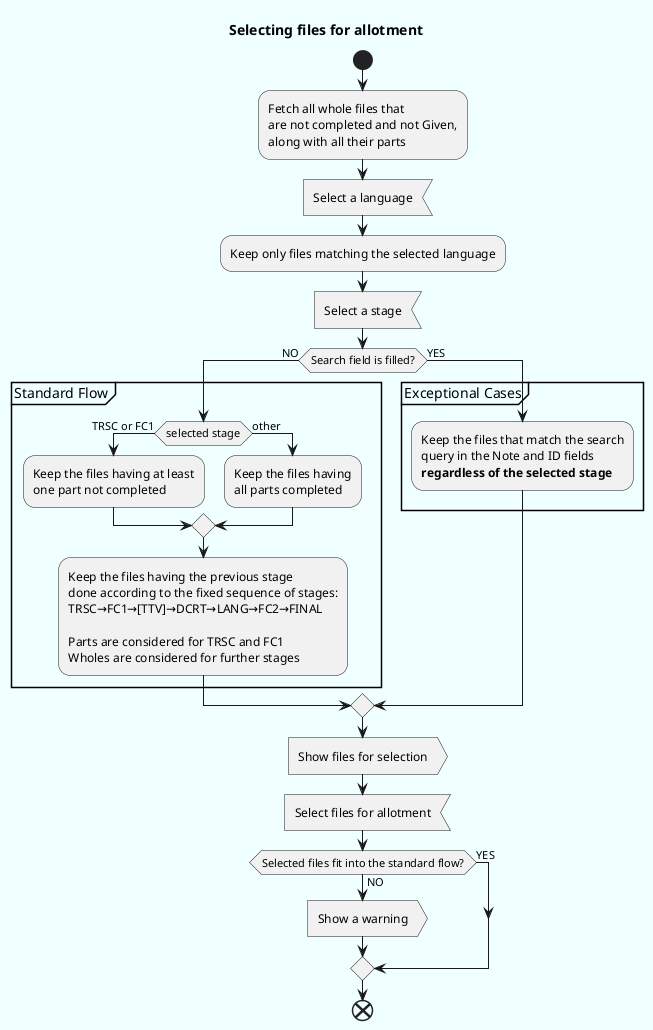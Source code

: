 @startuml FilesSelection

title Selecting files for allotment
skinparam backgroundColor Azure

start
:Fetch all whole files that
are not completed and not Given,
along with all their parts;
:Select a language<
:Keep only files matching the selected language;
:Select a stage<
if (Search field is filled?) then (NO)
  partition "Standard Flow" {
    if (selected stage) then (TRSC or FC1)
      :Keep the files having at least
      one part not completed;
    else (other)
      :Keep the files having
      all parts completed;
    endif
    :Keep the files having the previous stage
    done according to the fixed sequence of stages:
    TRSC→FC1→[TTV]→DCRT→LANG→FC2→FINAL
    
    Parts are considered for TRSC and FC1
    Wholes are considered for further stages;
  }
  
else (YES)
  partition "Exceptional Cases" {
    :Keep the files that match the search
    query in the Note and ID fields
    **regardless of the selected stage**;
  }
endif
:Show files for selection>
:Select files for allotment<
if (Selected files fit into the standard flow?) then (NO)
  :Show a warning>
else (YES)
endif

end
@enduml
